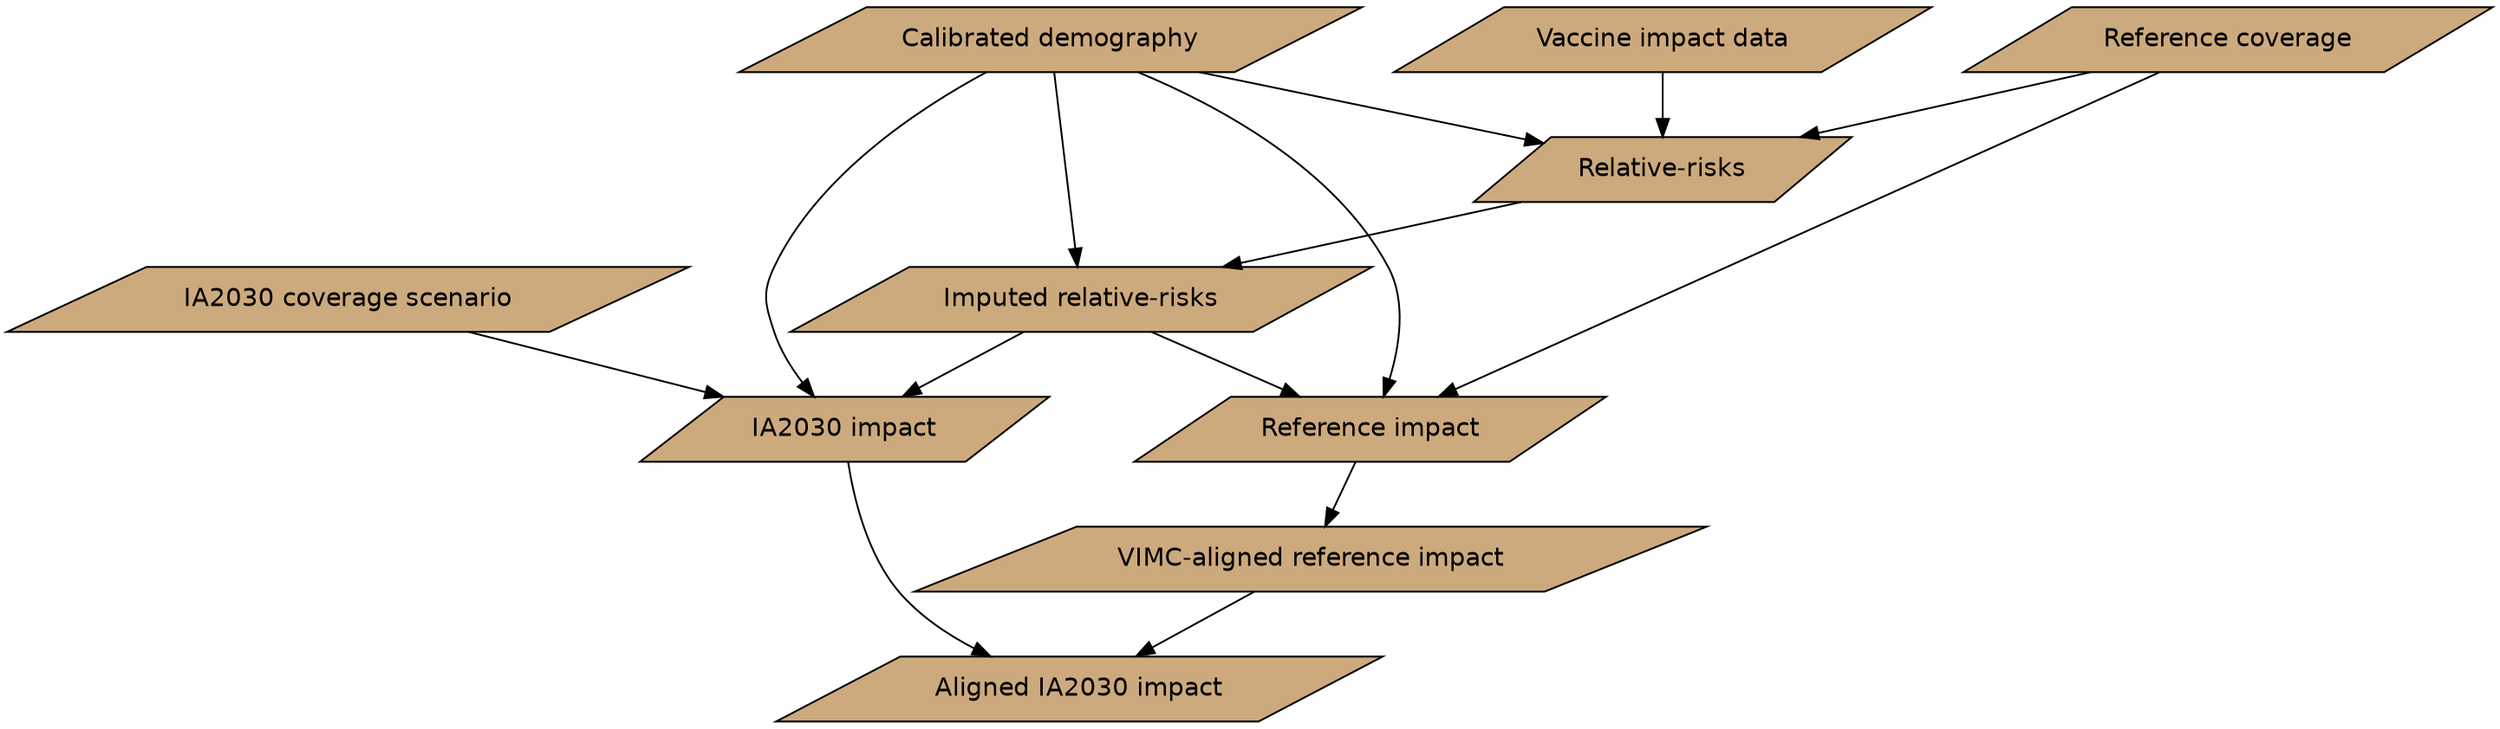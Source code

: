 digraph flowchart { 
  graph [fontsize = 20, fontname = Helvetica]
  node [style = filled, fontsize = 14, fontname = Helvetica]

  # Outputs
  node [shape = parallelogram, fillcolor = burlywood3]
  "Calibrated demography"; "Reference coverage"; "Relative-risks"; "Imputed relative-risks";
  "Reference impact"; "IA2030 impact";"VIMC-aligned reference impact"; 
  "Aligned IA2030 impact"; "IA2030 coverage scenario"; "Vaccine impact data"

  # Edges
  "Vaccine impact data"->"Relative-risks"
  "Reference coverage"->"Relative-risks"
  "Calibrated demography"->"Relative-risks"

  "Relative-risks"->"Imputed relative-risks"
  "Calibrated demography"->"Imputed relative-risks"

  "Imputed relative-risks"->"Reference impact"
  "Reference coverage"->"Reference impact"
  "Calibrated demography"->"Reference impact"

  "Reference impact"->"VIMC-aligned reference impact"

  "Imputed relative-risks"->"IA2030 impact"
  "IA2030 coverage scenario"->"IA2030 impact"
  "Calibrated demography"->"IA2030 impact"


  "IA2030 impact"->"Aligned IA2030 impact"
  "VIMC-aligned reference impact"->"Aligned IA2030 impact"
}